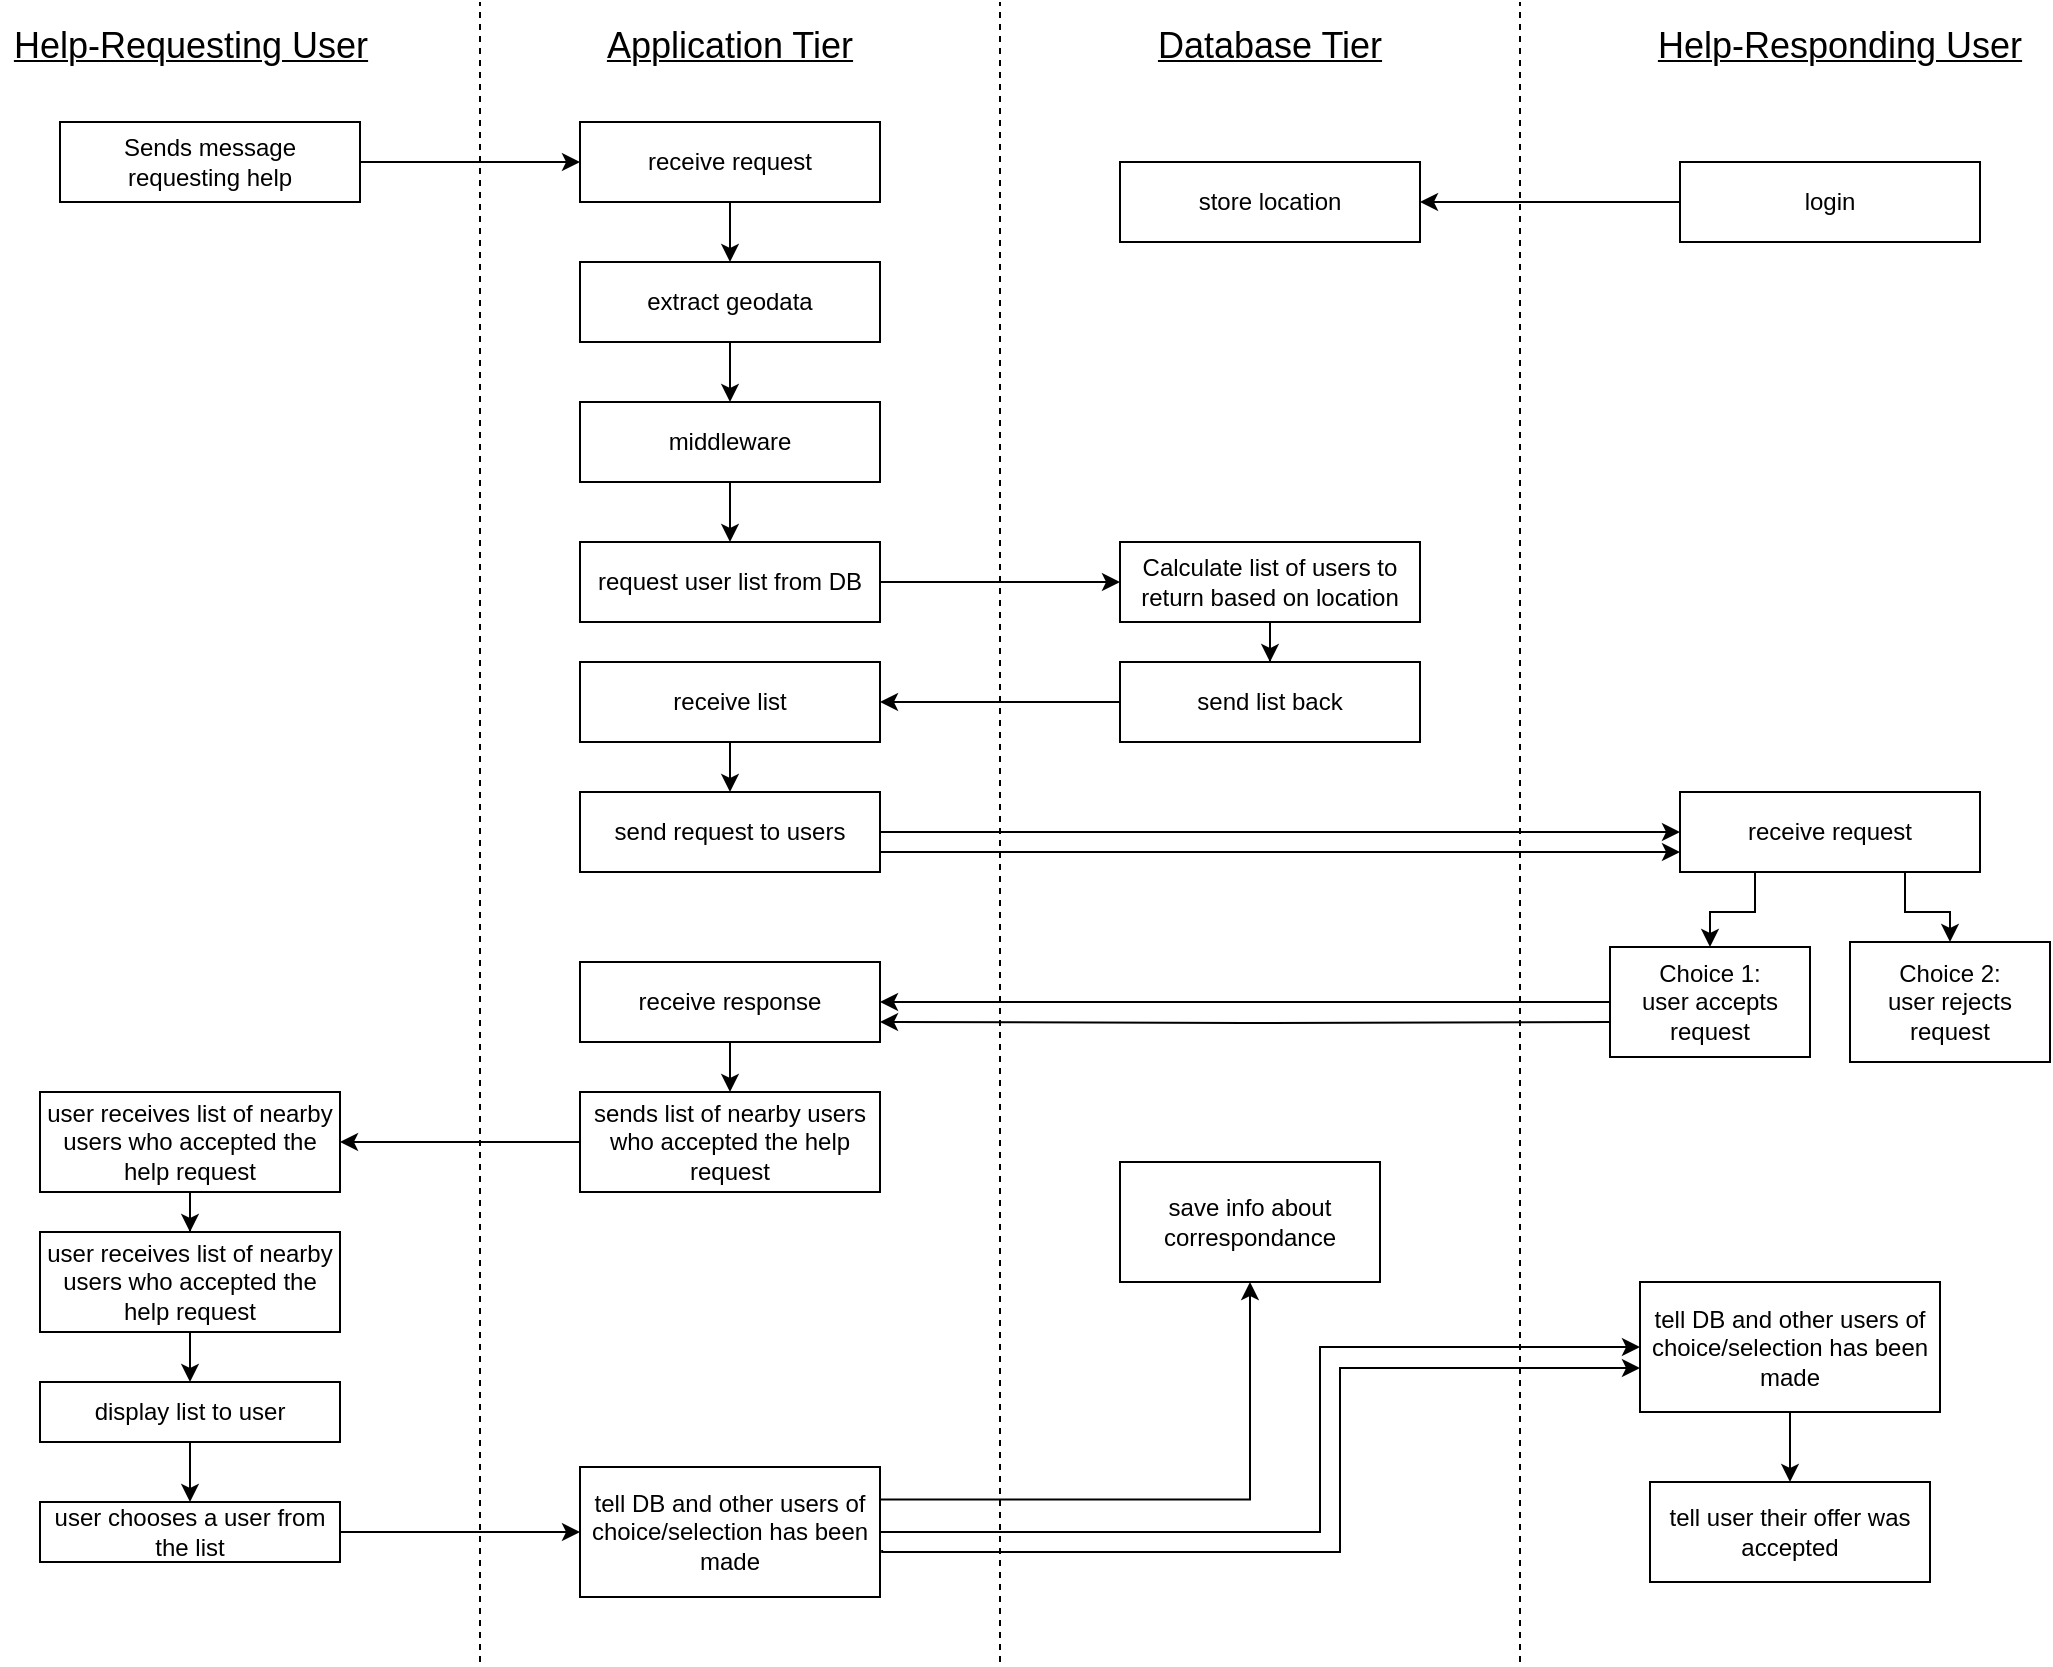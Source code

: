 <mxfile version="12.9.7" type="device"><diagram name="Page-1" id="9f46799a-70d6-7492-0946-bef42562c5a5"><mxGraphModel dx="1648" dy="755" grid="1" gridSize="10" guides="1" tooltips="1" connect="1" arrows="1" fold="1" page="1" pageScale="1" pageWidth="1100" pageHeight="850" background="#ffffff" math="0" shadow="0"><root><mxCell id="0"/><mxCell id="1" parent="0"/><mxCell id="eNB3OPDCCEW_J1shEthj-1" value="" style="endArrow=none;dashed=1;html=1;" edge="1" parent="1"><mxGeometry width="50" height="50" relative="1" as="geometry"><mxPoint x="280" y="840" as="sourcePoint"/><mxPoint x="280" y="10" as="targetPoint"/></mxGeometry></mxCell><mxCell id="eNB3OPDCCEW_J1shEthj-2" value="" style="endArrow=none;dashed=1;html=1;" edge="1" parent="1"><mxGeometry width="50" height="50" relative="1" as="geometry"><mxPoint x="800" y="840" as="sourcePoint"/><mxPoint x="800" y="10" as="targetPoint"/></mxGeometry></mxCell><mxCell id="eNB3OPDCCEW_J1shEthj-76" value="" style="endArrow=none;dashed=1;html=1;" edge="1" parent="1"><mxGeometry width="50" height="50" relative="1" as="geometry"><mxPoint x="540" y="840" as="sourcePoint"/><mxPoint x="540" y="10" as="targetPoint"/></mxGeometry></mxCell><mxCell id="eNB3OPDCCEW_J1shEthj-78" value="&lt;font style=&quot;font-size: 14px&quot;&gt;&lt;u&gt;&lt;font style=&quot;font-size: 24px&quot;&gt;&lt;font style=&quot;font-size: 18px&quot;&gt;Application Tier&lt;/font&gt;&lt;br&gt;&lt;/font&gt;&lt;/u&gt;&lt;/font&gt;" style="text;html=1;strokeColor=none;fillColor=none;align=center;verticalAlign=middle;whiteSpace=wrap;rounded=0;" vertex="1" parent="1"><mxGeometry x="330" y="20" width="150" height="20" as="geometry"/></mxCell><mxCell id="eNB3OPDCCEW_J1shEthj-79" value="&lt;font style=&quot;font-size: 14px&quot;&gt;&lt;u&gt;&lt;font style=&quot;font-size: 24px&quot;&gt;&lt;font style=&quot;font-size: 18px&quot;&gt;Database Tier&lt;/font&gt;&lt;br&gt;&lt;/font&gt;&lt;/u&gt;&lt;/font&gt;" style="text;html=1;strokeColor=none;fillColor=none;align=center;verticalAlign=middle;whiteSpace=wrap;rounded=0;" vertex="1" parent="1"><mxGeometry x="600" y="20" width="150" height="20" as="geometry"/></mxCell><mxCell id="eNB3OPDCCEW_J1shEthj-80" value="&lt;font style=&quot;font-size: 14px&quot;&gt;&lt;u&gt;&lt;font style=&quot;font-size: 24px&quot;&gt;&lt;font style=&quot;font-size: 18px&quot;&gt;Help-Responding User&lt;/font&gt;&lt;br&gt;&lt;/font&gt;&lt;/u&gt;&lt;/font&gt;" style="text;html=1;strokeColor=none;fillColor=none;align=center;verticalAlign=middle;whiteSpace=wrap;rounded=0;" vertex="1" parent="1"><mxGeometry x="860" y="20" width="200" height="20" as="geometry"/></mxCell><mxCell id="eNB3OPDCCEW_J1shEthj-83" value="&lt;font style=&quot;font-size: 14px&quot;&gt;&lt;u&gt;&lt;font style=&quot;font-size: 24px&quot;&gt;&lt;font style=&quot;font-size: 18px&quot;&gt;Help-Requesting User&lt;/font&gt;&lt;br&gt;&lt;/font&gt;&lt;/u&gt;&lt;/font&gt;" style="text;html=1;align=center;verticalAlign=middle;resizable=0;points=[];autosize=1;" vertex="1" parent="1"><mxGeometry x="40" y="20" width="190" height="20" as="geometry"/></mxCell><mxCell id="eNB3OPDCCEW_J1shEthj-86" value="" style="edgeStyle=orthogonalEdgeStyle;rounded=0;orthogonalLoop=1;jettySize=auto;html=1;" edge="1" parent="1" source="eNB3OPDCCEW_J1shEthj-84" target="eNB3OPDCCEW_J1shEthj-85"><mxGeometry relative="1" as="geometry"/></mxCell><UserObject label="Sends message&lt;br&gt;requesting help" treeRoot="1" id="eNB3OPDCCEW_J1shEthj-84"><mxCell style="whiteSpace=wrap;html=1;align=center;treeFolding=1;treeMoving=1;newEdgeStyle={&quot;edgeStyle&quot;:&quot;elbowEdgeStyle&quot;,&quot;startArrow&quot;:&quot;none&quot;,&quot;endArrow&quot;:&quot;none&quot;};" vertex="1" parent="1"><mxGeometry x="70" y="70" width="150" height="40" as="geometry"/></mxCell></UserObject><mxCell id="eNB3OPDCCEW_J1shEthj-88" value="" style="edgeStyle=orthogonalEdgeStyle;rounded=0;orthogonalLoop=1;jettySize=auto;html=1;" edge="1" parent="1" source="eNB3OPDCCEW_J1shEthj-85" target="eNB3OPDCCEW_J1shEthj-87"><mxGeometry relative="1" as="geometry"/></mxCell><UserObject label="receive request" treeRoot="1" id="eNB3OPDCCEW_J1shEthj-85"><mxCell style="whiteSpace=wrap;html=1;align=center;treeFolding=1;treeMoving=1;newEdgeStyle={&quot;edgeStyle&quot;:&quot;elbowEdgeStyle&quot;,&quot;startArrow&quot;:&quot;none&quot;,&quot;endArrow&quot;:&quot;none&quot;};" vertex="1" parent="1"><mxGeometry x="330" y="70" width="150" height="40" as="geometry"/></mxCell></UserObject><mxCell id="eNB3OPDCCEW_J1shEthj-90" value="" style="edgeStyle=orthogonalEdgeStyle;rounded=0;orthogonalLoop=1;jettySize=auto;html=1;" edge="1" parent="1" source="eNB3OPDCCEW_J1shEthj-87" target="eNB3OPDCCEW_J1shEthj-89"><mxGeometry relative="1" as="geometry"/></mxCell><UserObject label="extract geodata" treeRoot="1" id="eNB3OPDCCEW_J1shEthj-87"><mxCell style="whiteSpace=wrap;html=1;align=center;treeFolding=1;treeMoving=1;newEdgeStyle={&quot;edgeStyle&quot;:&quot;elbowEdgeStyle&quot;,&quot;startArrow&quot;:&quot;none&quot;,&quot;endArrow&quot;:&quot;none&quot;};" vertex="1" parent="1"><mxGeometry x="330" y="140" width="150" height="40" as="geometry"/></mxCell></UserObject><mxCell id="eNB3OPDCCEW_J1shEthj-92" value="" style="edgeStyle=orthogonalEdgeStyle;rounded=0;orthogonalLoop=1;jettySize=auto;html=1;" edge="1" parent="1" source="eNB3OPDCCEW_J1shEthj-89" target="eNB3OPDCCEW_J1shEthj-91"><mxGeometry relative="1" as="geometry"/></mxCell><UserObject label="middleware" treeRoot="1" id="eNB3OPDCCEW_J1shEthj-89"><mxCell style="whiteSpace=wrap;html=1;align=center;treeFolding=1;treeMoving=1;newEdgeStyle={&quot;edgeStyle&quot;:&quot;elbowEdgeStyle&quot;,&quot;startArrow&quot;:&quot;none&quot;,&quot;endArrow&quot;:&quot;none&quot;};" vertex="1" parent="1"><mxGeometry x="330" y="210" width="150" height="40" as="geometry"/></mxCell></UserObject><mxCell id="eNB3OPDCCEW_J1shEthj-94" value="" style="edgeStyle=orthogonalEdgeStyle;rounded=0;orthogonalLoop=1;jettySize=auto;html=1;" edge="1" parent="1" source="eNB3OPDCCEW_J1shEthj-91" target="eNB3OPDCCEW_J1shEthj-93"><mxGeometry relative="1" as="geometry"/></mxCell><UserObject label="request user list from DB" treeRoot="1" id="eNB3OPDCCEW_J1shEthj-91"><mxCell style="whiteSpace=wrap;html=1;align=center;treeFolding=1;treeMoving=1;newEdgeStyle={&quot;edgeStyle&quot;:&quot;elbowEdgeStyle&quot;,&quot;startArrow&quot;:&quot;none&quot;,&quot;endArrow&quot;:&quot;none&quot;};" vertex="1" parent="1"><mxGeometry x="330" y="280" width="150" height="40" as="geometry"/></mxCell></UserObject><mxCell id="eNB3OPDCCEW_J1shEthj-102" value="" style="edgeStyle=orthogonalEdgeStyle;rounded=0;orthogonalLoop=1;jettySize=auto;html=1;" edge="1" parent="1" source="eNB3OPDCCEW_J1shEthj-93" target="eNB3OPDCCEW_J1shEthj-101"><mxGeometry relative="1" as="geometry"/></mxCell><UserObject label="Calculate list of users to return based on location" treeRoot="1" id="eNB3OPDCCEW_J1shEthj-93"><mxCell style="whiteSpace=wrap;html=1;align=center;treeFolding=1;treeMoving=1;newEdgeStyle={&quot;edgeStyle&quot;:&quot;elbowEdgeStyle&quot;,&quot;startArrow&quot;:&quot;none&quot;,&quot;endArrow&quot;:&quot;none&quot;};" vertex="1" parent="1"><mxGeometry x="600" y="280" width="150" height="40" as="geometry"/></mxCell></UserObject><mxCell id="eNB3OPDCCEW_J1shEthj-104" value="" style="edgeStyle=orthogonalEdgeStyle;rounded=0;orthogonalLoop=1;jettySize=auto;html=1;" edge="1" parent="1" source="eNB3OPDCCEW_J1shEthj-101" target="eNB3OPDCCEW_J1shEthj-103"><mxGeometry relative="1" as="geometry"/></mxCell><UserObject label="send list back" treeRoot="1" id="eNB3OPDCCEW_J1shEthj-101"><mxCell style="whiteSpace=wrap;html=1;align=center;treeFolding=1;treeMoving=1;newEdgeStyle={&quot;edgeStyle&quot;:&quot;elbowEdgeStyle&quot;,&quot;startArrow&quot;:&quot;none&quot;,&quot;endArrow&quot;:&quot;none&quot;};" vertex="1" parent="1"><mxGeometry x="600" y="340" width="150" height="40" as="geometry"/></mxCell></UserObject><mxCell id="eNB3OPDCCEW_J1shEthj-106" value="" style="edgeStyle=orthogonalEdgeStyle;rounded=0;orthogonalLoop=1;jettySize=auto;html=1;" edge="1" parent="1" source="eNB3OPDCCEW_J1shEthj-103" target="eNB3OPDCCEW_J1shEthj-105"><mxGeometry relative="1" as="geometry"/></mxCell><UserObject label="receive list" treeRoot="1" id="eNB3OPDCCEW_J1shEthj-103"><mxCell style="whiteSpace=wrap;html=1;align=center;treeFolding=1;treeMoving=1;newEdgeStyle={&quot;edgeStyle&quot;:&quot;elbowEdgeStyle&quot;,&quot;startArrow&quot;:&quot;none&quot;,&quot;endArrow&quot;:&quot;none&quot;};" vertex="1" parent="1"><mxGeometry x="330" y="340" width="150" height="40" as="geometry"/></mxCell></UserObject><mxCell id="eNB3OPDCCEW_J1shEthj-108" value="" style="edgeStyle=orthogonalEdgeStyle;rounded=0;orthogonalLoop=1;jettySize=auto;html=1;" edge="1" parent="1" source="eNB3OPDCCEW_J1shEthj-105" target="eNB3OPDCCEW_J1shEthj-107"><mxGeometry relative="1" as="geometry"/></mxCell><UserObject label="send request to users" treeRoot="1" id="eNB3OPDCCEW_J1shEthj-105"><mxCell style="whiteSpace=wrap;html=1;align=center;treeFolding=1;treeMoving=1;newEdgeStyle={&quot;edgeStyle&quot;:&quot;elbowEdgeStyle&quot;,&quot;startArrow&quot;:&quot;none&quot;,&quot;endArrow&quot;:&quot;none&quot;};" vertex="1" parent="1"><mxGeometry x="330" y="405" width="150" height="40" as="geometry"/></mxCell></UserObject><mxCell id="eNB3OPDCCEW_J1shEthj-110" value="" style="edgeStyle=orthogonalEdgeStyle;rounded=0;orthogonalLoop=1;jettySize=auto;html=1;exitX=0.75;exitY=1;exitDx=0;exitDy=0;" edge="1" parent="1" source="eNB3OPDCCEW_J1shEthj-107" target="eNB3OPDCCEW_J1shEthj-109"><mxGeometry relative="1" as="geometry"/></mxCell><mxCell id="eNB3OPDCCEW_J1shEthj-112" value="" style="edgeStyle=orthogonalEdgeStyle;rounded=0;orthogonalLoop=1;jettySize=auto;html=1;exitX=0.25;exitY=1;exitDx=0;exitDy=0;" edge="1" parent="1" source="eNB3OPDCCEW_J1shEthj-107" target="eNB3OPDCCEW_J1shEthj-111"><mxGeometry relative="1" as="geometry"/></mxCell><UserObject label="receive request" treeRoot="1" id="eNB3OPDCCEW_J1shEthj-107"><mxCell style="whiteSpace=wrap;html=1;align=center;treeFolding=1;treeMoving=1;newEdgeStyle={&quot;edgeStyle&quot;:&quot;elbowEdgeStyle&quot;,&quot;startArrow&quot;:&quot;none&quot;,&quot;endArrow&quot;:&quot;none&quot;};" vertex="1" parent="1"><mxGeometry x="880" y="405" width="150" height="40" as="geometry"/></mxCell></UserObject><mxCell id="eNB3OPDCCEW_J1shEthj-115" value="" style="edgeStyle=orthogonalEdgeStyle;rounded=0;orthogonalLoop=1;jettySize=auto;html=1;entryX=1;entryY=0.5;entryDx=0;entryDy=0;" edge="1" parent="1" source="eNB3OPDCCEW_J1shEthj-111" target="eNB3OPDCCEW_J1shEthj-113"><mxGeometry relative="1" as="geometry"><mxPoint x="765" y="510" as="targetPoint"/></mxGeometry></mxCell><UserObject label="&lt;div&gt;Choice 1:&lt;/div&gt;&lt;div&gt;user accepts request&lt;br&gt;&lt;/div&gt;" treeRoot="1" id="eNB3OPDCCEW_J1shEthj-111"><mxCell style="whiteSpace=wrap;html=1;align=center;treeFolding=1;treeMoving=1;newEdgeStyle={&quot;edgeStyle&quot;:&quot;elbowEdgeStyle&quot;,&quot;startArrow&quot;:&quot;none&quot;,&quot;endArrow&quot;:&quot;none&quot;};" vertex="1" parent="1"><mxGeometry x="845" y="482.5" width="100" height="55" as="geometry"/></mxCell></UserObject><UserObject label="Choice 2:&lt;br&gt;user rejects request" treeRoot="1" id="eNB3OPDCCEW_J1shEthj-109"><mxCell style="whiteSpace=wrap;html=1;align=center;treeFolding=1;treeMoving=1;newEdgeStyle={&quot;edgeStyle&quot;:&quot;elbowEdgeStyle&quot;,&quot;startArrow&quot;:&quot;none&quot;,&quot;endArrow&quot;:&quot;none&quot;};" vertex="1" parent="1"><mxGeometry x="965" y="480" width="100" height="60" as="geometry"/></mxCell></UserObject><mxCell id="eNB3OPDCCEW_J1shEthj-100" value="" style="edgeStyle=orthogonalEdgeStyle;rounded=0;orthogonalLoop=1;jettySize=auto;html=1;" edge="1" parent="1" source="eNB3OPDCCEW_J1shEthj-97" target="eNB3OPDCCEW_J1shEthj-99"><mxGeometry relative="1" as="geometry"/></mxCell><UserObject label="login" treeRoot="1" id="eNB3OPDCCEW_J1shEthj-97"><mxCell style="whiteSpace=wrap;html=1;align=center;treeFolding=1;treeMoving=1;newEdgeStyle={&quot;edgeStyle&quot;:&quot;elbowEdgeStyle&quot;,&quot;startArrow&quot;:&quot;none&quot;,&quot;endArrow&quot;:&quot;none&quot;};" vertex="1" parent="1"><mxGeometry x="880" y="90" width="150" height="40" as="geometry"/></mxCell></UserObject><UserObject label="store location" treeRoot="1" id="eNB3OPDCCEW_J1shEthj-99"><mxCell style="whiteSpace=wrap;html=1;align=center;treeFolding=1;treeMoving=1;newEdgeStyle={&quot;edgeStyle&quot;:&quot;elbowEdgeStyle&quot;,&quot;startArrow&quot;:&quot;none&quot;,&quot;endArrow&quot;:&quot;none&quot;};" vertex="1" parent="1"><mxGeometry x="600" y="90" width="150" height="40" as="geometry"/></mxCell></UserObject><mxCell id="eNB3OPDCCEW_J1shEthj-119" value="" style="edgeStyle=orthogonalEdgeStyle;rounded=0;orthogonalLoop=1;jettySize=auto;html=1;" edge="1" parent="1" source="eNB3OPDCCEW_J1shEthj-113" target="eNB3OPDCCEW_J1shEthj-118"><mxGeometry relative="1" as="geometry"/></mxCell><UserObject label="receive response" treeRoot="1" id="eNB3OPDCCEW_J1shEthj-113"><mxCell style="whiteSpace=wrap;html=1;align=center;treeFolding=1;treeMoving=1;newEdgeStyle={&quot;edgeStyle&quot;:&quot;elbowEdgeStyle&quot;,&quot;startArrow&quot;:&quot;none&quot;,&quot;endArrow&quot;:&quot;none&quot;};" vertex="1" parent="1"><mxGeometry x="330" y="490" width="150" height="40" as="geometry"/></mxCell></UserObject><mxCell id="eNB3OPDCCEW_J1shEthj-121" value="" style="edgeStyle=orthogonalEdgeStyle;rounded=0;orthogonalLoop=1;jettySize=auto;html=1;" edge="1" parent="1" source="eNB3OPDCCEW_J1shEthj-118" target="eNB3OPDCCEW_J1shEthj-120"><mxGeometry relative="1" as="geometry"/></mxCell><UserObject label="&lt;div&gt;sends list of nearby users who accepted the help request&lt;/div&gt;" treeRoot="1" id="eNB3OPDCCEW_J1shEthj-118"><mxCell style="whiteSpace=wrap;html=1;align=center;treeFolding=1;treeMoving=1;newEdgeStyle={&quot;edgeStyle&quot;:&quot;elbowEdgeStyle&quot;,&quot;startArrow&quot;:&quot;none&quot;,&quot;endArrow&quot;:&quot;none&quot;};" vertex="1" parent="1"><mxGeometry x="330" y="555" width="150" height="50" as="geometry"/></mxCell></UserObject><mxCell id="eNB3OPDCCEW_J1shEthj-123" value="" style="edgeStyle=orthogonalEdgeStyle;rounded=0;orthogonalLoop=1;jettySize=auto;html=1;" edge="1" parent="1" source="eNB3OPDCCEW_J1shEthj-120" target="eNB3OPDCCEW_J1shEthj-122"><mxGeometry relative="1" as="geometry"/></mxCell><UserObject label="&lt;div&gt;user receives list of nearby users who accepted the help request&lt;/div&gt;" treeRoot="1" id="eNB3OPDCCEW_J1shEthj-120"><mxCell style="whiteSpace=wrap;html=1;align=center;treeFolding=1;treeMoving=1;newEdgeStyle={&quot;edgeStyle&quot;:&quot;elbowEdgeStyle&quot;,&quot;startArrow&quot;:&quot;none&quot;,&quot;endArrow&quot;:&quot;none&quot;};" vertex="1" parent="1"><mxGeometry x="60" y="555" width="150" height="50" as="geometry"/></mxCell></UserObject><mxCell id="eNB3OPDCCEW_J1shEthj-125" value="" style="edgeStyle=orthogonalEdgeStyle;rounded=0;orthogonalLoop=1;jettySize=auto;html=1;" edge="1" parent="1" source="eNB3OPDCCEW_J1shEthj-122" target="eNB3OPDCCEW_J1shEthj-124"><mxGeometry relative="1" as="geometry"/></mxCell><UserObject label="&lt;div&gt;user receives list of nearby users who accepted the help request&lt;/div&gt;" treeRoot="1" id="eNB3OPDCCEW_J1shEthj-122"><mxCell style="whiteSpace=wrap;html=1;align=center;treeFolding=1;treeMoving=1;newEdgeStyle={&quot;edgeStyle&quot;:&quot;elbowEdgeStyle&quot;,&quot;startArrow&quot;:&quot;none&quot;,&quot;endArrow&quot;:&quot;none&quot;};" vertex="1" parent="1"><mxGeometry x="60" y="625" width="150" height="50" as="geometry"/></mxCell></UserObject><mxCell id="eNB3OPDCCEW_J1shEthj-127" value="" style="edgeStyle=orthogonalEdgeStyle;rounded=0;orthogonalLoop=1;jettySize=auto;html=1;" edge="1" parent="1" source="eNB3OPDCCEW_J1shEthj-124" target="eNB3OPDCCEW_J1shEthj-126"><mxGeometry relative="1" as="geometry"/></mxCell><UserObject label="display list to user" treeRoot="1" id="eNB3OPDCCEW_J1shEthj-124"><mxCell style="whiteSpace=wrap;html=1;align=center;treeFolding=1;treeMoving=1;newEdgeStyle={&quot;edgeStyle&quot;:&quot;elbowEdgeStyle&quot;,&quot;startArrow&quot;:&quot;none&quot;,&quot;endArrow&quot;:&quot;none&quot;};" vertex="1" parent="1"><mxGeometry x="60" y="700" width="150" height="30" as="geometry"/></mxCell></UserObject><mxCell id="eNB3OPDCCEW_J1shEthj-129" value="" style="edgeStyle=orthogonalEdgeStyle;rounded=0;orthogonalLoop=1;jettySize=auto;html=1;" edge="1" parent="1" source="eNB3OPDCCEW_J1shEthj-126" target="eNB3OPDCCEW_J1shEthj-128"><mxGeometry relative="1" as="geometry"/></mxCell><UserObject label="user chooses a user from the list" treeRoot="1" id="eNB3OPDCCEW_J1shEthj-126"><mxCell style="whiteSpace=wrap;html=1;align=center;treeFolding=1;treeMoving=1;newEdgeStyle={&quot;edgeStyle&quot;:&quot;elbowEdgeStyle&quot;,&quot;startArrow&quot;:&quot;none&quot;,&quot;endArrow&quot;:&quot;none&quot;};" vertex="1" parent="1"><mxGeometry x="60" y="760" width="150" height="30" as="geometry"/></mxCell></UserObject><mxCell id="eNB3OPDCCEW_J1shEthj-131" value="" style="edgeStyle=orthogonalEdgeStyle;rounded=0;orthogonalLoop=1;jettySize=auto;html=1;exitX=1;exitY=0.25;exitDx=0;exitDy=0;" edge="1" parent="1" source="eNB3OPDCCEW_J1shEthj-128" target="eNB3OPDCCEW_J1shEthj-130"><mxGeometry relative="1" as="geometry"/></mxCell><mxCell id="eNB3OPDCCEW_J1shEthj-133" value="" style="edgeStyle=orthogonalEdgeStyle;rounded=0;orthogonalLoop=1;jettySize=auto;html=1;entryX=0;entryY=0.5;entryDx=0;entryDy=0;" edge="1" parent="1" source="eNB3OPDCCEW_J1shEthj-128" target="eNB3OPDCCEW_J1shEthj-132"><mxGeometry relative="1" as="geometry"><Array as="points"><mxPoint x="700" y="775"/><mxPoint x="700" y="683"/></Array></mxGeometry></mxCell><UserObject label="tell DB and other users of choice/selection has been made" treeRoot="1" id="eNB3OPDCCEW_J1shEthj-128"><mxCell style="whiteSpace=wrap;html=1;align=center;treeFolding=1;treeMoving=1;newEdgeStyle={&quot;edgeStyle&quot;:&quot;elbowEdgeStyle&quot;,&quot;startArrow&quot;:&quot;none&quot;,&quot;endArrow&quot;:&quot;none&quot;};" vertex="1" parent="1"><mxGeometry x="330" y="742.5" width="150" height="65" as="geometry"/></mxCell></UserObject><mxCell id="eNB3OPDCCEW_J1shEthj-136" value="" style="edgeStyle=orthogonalEdgeStyle;rounded=0;orthogonalLoop=1;jettySize=auto;html=1;" edge="1" parent="1" source="eNB3OPDCCEW_J1shEthj-132" target="eNB3OPDCCEW_J1shEthj-135"><mxGeometry relative="1" as="geometry"/></mxCell><UserObject label="tell DB and other users of choice/selection has been made" treeRoot="1" id="eNB3OPDCCEW_J1shEthj-132"><mxCell style="whiteSpace=wrap;html=1;align=center;treeFolding=1;treeMoving=1;newEdgeStyle={&quot;edgeStyle&quot;:&quot;elbowEdgeStyle&quot;,&quot;startArrow&quot;:&quot;none&quot;,&quot;endArrow&quot;:&quot;none&quot;};" vertex="1" parent="1"><mxGeometry x="860" y="650" width="150" height="65" as="geometry"/></mxCell></UserObject><UserObject label="tell user their offer was accepted" treeRoot="1" id="eNB3OPDCCEW_J1shEthj-135"><mxCell style="whiteSpace=wrap;html=1;align=center;treeFolding=1;treeMoving=1;newEdgeStyle={&quot;edgeStyle&quot;:&quot;elbowEdgeStyle&quot;,&quot;startArrow&quot;:&quot;none&quot;,&quot;endArrow&quot;:&quot;none&quot;};" vertex="1" parent="1"><mxGeometry x="865" y="750" width="140" height="50" as="geometry"/></mxCell></UserObject><UserObject label="save info about correspondance" treeRoot="1" id="eNB3OPDCCEW_J1shEthj-130"><mxCell style="whiteSpace=wrap;html=1;align=center;treeFolding=1;treeMoving=1;newEdgeStyle={&quot;edgeStyle&quot;:&quot;elbowEdgeStyle&quot;,&quot;startArrow&quot;:&quot;none&quot;,&quot;endArrow&quot;:&quot;none&quot;};" vertex="1" parent="1"><mxGeometry x="600" y="590" width="130" height="60" as="geometry"/></mxCell></UserObject><mxCell id="eNB3OPDCCEW_J1shEthj-116" value="" style="edgeStyle=orthogonalEdgeStyle;rounded=0;orthogonalLoop=1;jettySize=auto;html=1;exitX=1;exitY=0.75;exitDx=0;exitDy=0;" edge="1" parent="1" source="eNB3OPDCCEW_J1shEthj-105"><mxGeometry relative="1" as="geometry"><mxPoint x="490" y="435" as="sourcePoint"/><mxPoint x="880" y="435" as="targetPoint"/></mxGeometry></mxCell><mxCell id="eNB3OPDCCEW_J1shEthj-117" value="" style="edgeStyle=orthogonalEdgeStyle;rounded=0;orthogonalLoop=1;jettySize=auto;html=1;entryX=1;entryY=0.75;entryDx=0;entryDy=0;" edge="1" parent="1" target="eNB3OPDCCEW_J1shEthj-113"><mxGeometry relative="1" as="geometry"><mxPoint x="845" y="520" as="sourcePoint"/><mxPoint x="490" y="520" as="targetPoint"/></mxGeometry></mxCell><mxCell id="eNB3OPDCCEW_J1shEthj-134" value="" style="edgeStyle=orthogonalEdgeStyle;rounded=0;orthogonalLoop=1;jettySize=auto;html=1;exitX=1.007;exitY=0.638;exitDx=0;exitDy=0;exitPerimeter=0;" edge="1" parent="1" source="eNB3OPDCCEW_J1shEthj-128"><mxGeometry relative="1" as="geometry"><mxPoint x="490" y="785" as="sourcePoint"/><mxPoint x="860" y="693" as="targetPoint"/><Array as="points"><mxPoint x="481" y="785"/><mxPoint x="710" y="785"/><mxPoint x="710" y="693"/></Array></mxGeometry></mxCell></root></mxGraphModel></diagram></mxfile>